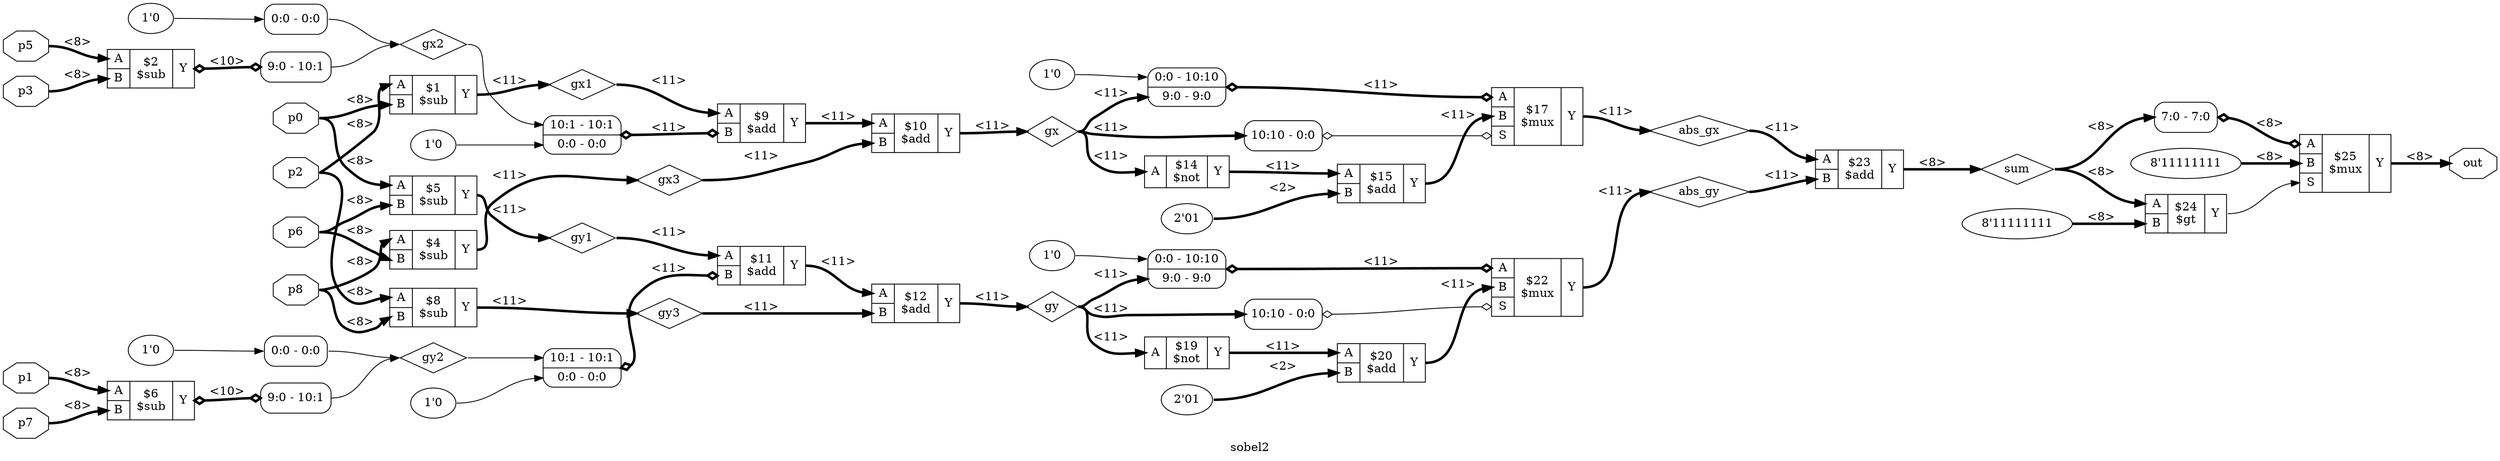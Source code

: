digraph "sobel2" {
label="sobel2";
rankdir="LR";
remincross=true;
n9 [ shape=diamond, label="sum", color="black", fontcolor="black" ];
n10 [ shape=diamond, label="abs_gy", color="black", fontcolor="black" ];
n11 [ shape=diamond, label="abs_gx", color="black", fontcolor="black" ];
n12 [ shape=diamond, label="gy3", color="black", fontcolor="black" ];
n13 [ shape=diamond, label="gy2", color="black", fontcolor="black" ];
n14 [ shape=diamond, label="gy1", color="black", fontcolor="black" ];
n15 [ shape=diamond, label="gx3", color="black", fontcolor="black" ];
n16 [ shape=diamond, label="gx2", color="black", fontcolor="black" ];
n17 [ shape=diamond, label="gx1", color="black", fontcolor="black" ];
n18 [ shape=diamond, label="gy", color="black", fontcolor="black" ];
n19 [ shape=diamond, label="gx", color="black", fontcolor="black" ];
n20 [ shape=octagon, label="out", color="black", fontcolor="black" ];
n21 [ shape=octagon, label="p8", color="black", fontcolor="black" ];
n22 [ shape=octagon, label="p7", color="black", fontcolor="black" ];
n23 [ shape=octagon, label="p6", color="black", fontcolor="black" ];
n24 [ shape=octagon, label="p5", color="black", fontcolor="black" ];
n25 [ shape=octagon, label="p3", color="black", fontcolor="black" ];
n26 [ shape=octagon, label="p2", color="black", fontcolor="black" ];
n27 [ shape=octagon, label="p1", color="black", fontcolor="black" ];
n28 [ shape=octagon, label="p0", color="black", fontcolor="black" ];
c31 [ shape=record, label="{{<p29> A}|$19\n$not|{<p30> Y}}" ];
c33 [ shape=record, label="{{<p29> A|<p32> B}|$23\n$add|{<p30> Y}}" ];
v2 [ label="1'0" ];
c35 [ shape=record, label="{{<p29> A|<p32> B|<p34> S}|$17\n$mux|{<p30> Y}}" ];
x0 [ shape=record, style=rounded, label="<s0> 10:10 - 0:0 " ];
x0:e -> c35:p34:w [arrowhead=odiamond, arrowtail=odiamond, dir=both, color="black", label=""];
x1 [ shape=record, style=rounded, label="<s1> 0:0 - 10:10 |<s0> 9:0 - 9:0 " ];
x1:e -> c35:p29:w [arrowhead=odiamond, arrowtail=odiamond, dir=both, color="black", style="setlinewidth(3)", label="<11>"];
v3 [ label="2'01" ];
c36 [ shape=record, label="{{<p29> A|<p32> B}|$20\n$add|{<p30> Y}}" ];
v4 [ label="2'01" ];
c37 [ shape=record, label="{{<p29> A|<p32> B}|$15\n$add|{<p30> Y}}" ];
c38 [ shape=record, label="{{<p29> A}|$14\n$not|{<p30> Y}}" ];
v7 [ label="1'0" ];
c39 [ shape=record, label="{{<p29> A|<p32> B|<p34> S}|$22\n$mux|{<p30> Y}}" ];
x5 [ shape=record, style=rounded, label="<s0> 10:10 - 0:0 " ];
x5:e -> c39:p34:w [arrowhead=odiamond, arrowtail=odiamond, dir=both, color="black", label=""];
x6 [ shape=record, style=rounded, label="<s1> 0:0 - 10:10 |<s0> 9:0 - 9:0 " ];
x6:e -> c39:p29:w [arrowhead=odiamond, arrowtail=odiamond, dir=both, color="black", style="setlinewidth(3)", label="<11>"];
c40 [ shape=record, label="{{<p29> A|<p32> B}|$12\n$add|{<p30> Y}}" ];
v9 [ label="1'0" ];
c41 [ shape=record, label="{{<p29> A|<p32> B}|$11\n$add|{<p30> Y}}" ];
x8 [ shape=record, style=rounded, label="<s1> 10:1 - 10:1 |<s0> 0:0 - 0:0 " ];
x8:e -> c41:p32:w [arrowhead=odiamond, arrowtail=odiamond, dir=both, color="black", style="setlinewidth(3)", label="<11>"];
c42 [ shape=record, label="{{<p29> A|<p32> B}|$10\n$add|{<p30> Y}}" ];
v11 [ label="1'0" ];
c43 [ shape=record, label="{{<p29> A|<p32> B}|$9\n$add|{<p30> Y}}" ];
x10 [ shape=record, style=rounded, label="<s1> 10:1 - 10:1 |<s0> 0:0 - 0:0 " ];
x10:e -> c43:p32:w [arrowhead=odiamond, arrowtail=odiamond, dir=both, color="black", style="setlinewidth(3)", label="<11>"];
c44 [ shape=record, label="{{<p29> A|<p32> B}|$8\n$sub|{<p30> Y}}" ];
v12 [ label="8'11111111" ];
c45 [ shape=record, label="{{<p29> A|<p32> B}|$24\n$gt|{<p30> Y}}" ];
c46 [ shape=record, label="{{<p29> A|<p32> B}|$6\n$sub|{<p30> Y}}" ];
x13 [ shape=record, style=rounded, label="<s0> 9:0 - 10:1 " ];
c46:p30:e -> x13:w [arrowhead=odiamond, arrowtail=odiamond, dir=both, color="black", style="setlinewidth(3)", label="<10>"];
c47 [ shape=record, label="{{<p29> A|<p32> B}|$5\n$sub|{<p30> Y}}" ];
c48 [ shape=record, label="{{<p29> A|<p32> B}|$4\n$sub|{<p30> Y}}" ];
v14 [ label="8'11111111" ];
c49 [ shape=record, label="{{<p29> A|<p32> B|<p34> S}|$25\n$mux|{<p30> Y}}" ];
x15 [ shape=record, style=rounded, label="<s0> 7:0 - 7:0 " ];
x15:e -> c49:p29:w [arrowhead=odiamond, arrowtail=odiamond, dir=both, color="black", style="setlinewidth(3)", label="<8>"];
c50 [ shape=record, label="{{<p29> A|<p32> B}|$2\n$sub|{<p30> Y}}" ];
x16 [ shape=record, style=rounded, label="<s0> 9:0 - 10:1 " ];
c50:p30:e -> x16:w [arrowhead=odiamond, arrowtail=odiamond, dir=both, color="black", style="setlinewidth(3)", label="<10>"];
c51 [ shape=record, label="{{<p29> A|<p32> B}|$1\n$sub|{<p30> Y}}" ];
v17 [ label="1'0" ];
x18 [ shape=record, style=rounded, label="<s0> 0:0 - 0:0 " ];
v19 [ label="1'0" ];
x20 [ shape=record, style=rounded, label="<s0> 0:0 - 0:0 " ];
c39:p30:e -> n10:w [color="black", style="setlinewidth(3)", label="<11>"];
n10:e -> c33:p32:w [color="black", style="setlinewidth(3)", label="<11>"];
c35:p30:e -> n11:w [color="black", style="setlinewidth(3)", label="<11>"];
n11:e -> c33:p29:w [color="black", style="setlinewidth(3)", label="<11>"];
c44:p30:e -> n12:w [color="black", style="setlinewidth(3)", label="<11>"];
n12:e -> c40:p32:w [color="black", style="setlinewidth(3)", label="<11>"];
x13:s0:e -> n13:w [color="black", label=""];
x18:s0:e -> n13:w [color="black", label=""];
n13:e -> x8:s1:w [color="black", label=""];
c47:p30:e -> n14:w [color="black", style="setlinewidth(3)", label="<11>"];
n14:e -> c41:p29:w [color="black", style="setlinewidth(3)", label="<11>"];
c48:p30:e -> n15:w [color="black", style="setlinewidth(3)", label="<11>"];
n15:e -> c42:p32:w [color="black", style="setlinewidth(3)", label="<11>"];
x16:s0:e -> n16:w [color="black", label=""];
x20:s0:e -> n16:w [color="black", label=""];
n16:e -> x10:s1:w [color="black", label=""];
c51:p30:e -> n17:w [color="black", style="setlinewidth(3)", label="<11>"];
n17:e -> c43:p29:w [color="black", style="setlinewidth(3)", label="<11>"];
c40:p30:e -> n18:w [color="black", style="setlinewidth(3)", label="<11>"];
n18:e -> c31:p29:w [color="black", style="setlinewidth(3)", label="<11>"];
n18:e -> x5:s0:w [color="black", style="setlinewidth(3)", label="<11>"];
n18:e -> x6:s0:w [color="black", style="setlinewidth(3)", label="<11>"];
c42:p30:e -> n19:w [color="black", style="setlinewidth(3)", label="<11>"];
n19:e -> c38:p29:w [color="black", style="setlinewidth(3)", label="<11>"];
n19:e -> x0:s0:w [color="black", style="setlinewidth(3)", label="<11>"];
n19:e -> x1:s0:w [color="black", style="setlinewidth(3)", label="<11>"];
c36:p30:e -> c39:p32:w [color="black", style="setlinewidth(3)", label="<11>"];
c49:p30:e -> n20:w [color="black", style="setlinewidth(3)", label="<8>"];
n21:e -> c44:p32:w [color="black", style="setlinewidth(3)", label="<8>"];
n21:e -> c48:p29:w [color="black", style="setlinewidth(3)", label="<8>"];
n22:e -> c46:p32:w [color="black", style="setlinewidth(3)", label="<8>"];
n23:e -> c47:p32:w [color="black", style="setlinewidth(3)", label="<8>"];
n23:e -> c48:p32:w [color="black", style="setlinewidth(3)", label="<8>"];
n24:e -> c50:p29:w [color="black", style="setlinewidth(3)", label="<8>"];
n25:e -> c50:p32:w [color="black", style="setlinewidth(3)", label="<8>"];
n26:e -> c44:p29:w [color="black", style="setlinewidth(3)", label="<8>"];
n26:e -> c51:p29:w [color="black", style="setlinewidth(3)", label="<8>"];
n27:e -> c46:p29:w [color="black", style="setlinewidth(3)", label="<8>"];
n28:e -> c47:p29:w [color="black", style="setlinewidth(3)", label="<8>"];
n28:e -> c51:p32:w [color="black", style="setlinewidth(3)", label="<8>"];
c41:p30:e -> c40:p29:w [color="black", style="setlinewidth(3)", label="<11>"];
c43:p30:e -> c42:p29:w [color="black", style="setlinewidth(3)", label="<11>"];
c31:p30:e -> c36:p29:w [color="black", style="setlinewidth(3)", label="<11>"];
c45:p30:e -> c49:p34:w [color="black", label=""];
c38:p30:e -> c37:p29:w [color="black", style="setlinewidth(3)", label="<11>"];
c37:p30:e -> c35:p32:w [color="black", style="setlinewidth(3)", label="<11>"];
c33:p30:e -> n9:w [color="black", style="setlinewidth(3)", label="<8>"];
n9:e -> c45:p29:w [color="black", style="setlinewidth(3)", label="<8>"];
n9:e -> x15:s0:w [color="black", style="setlinewidth(3)", label="<8>"];
v11:e -> x10:s0:w [color="black", label=""];
v12:e -> c45:p32:w [color="black", style="setlinewidth(3)", label="<8>"];
v14:e -> c49:p32:w [color="black", style="setlinewidth(3)", label="<8>"];
v17:e -> x18:w [color="black", label=""];
v19:e -> x20:w [color="black", label=""];
v2:e -> x1:s1:w [color="black", label=""];
v3:e -> c36:p32:w [color="black", style="setlinewidth(3)", label="<2>"];
v4:e -> c37:p32:w [color="black", style="setlinewidth(3)", label="<2>"];
v7:e -> x6:s1:w [color="black", label=""];
v9:e -> x8:s0:w [color="black", label=""];
}
